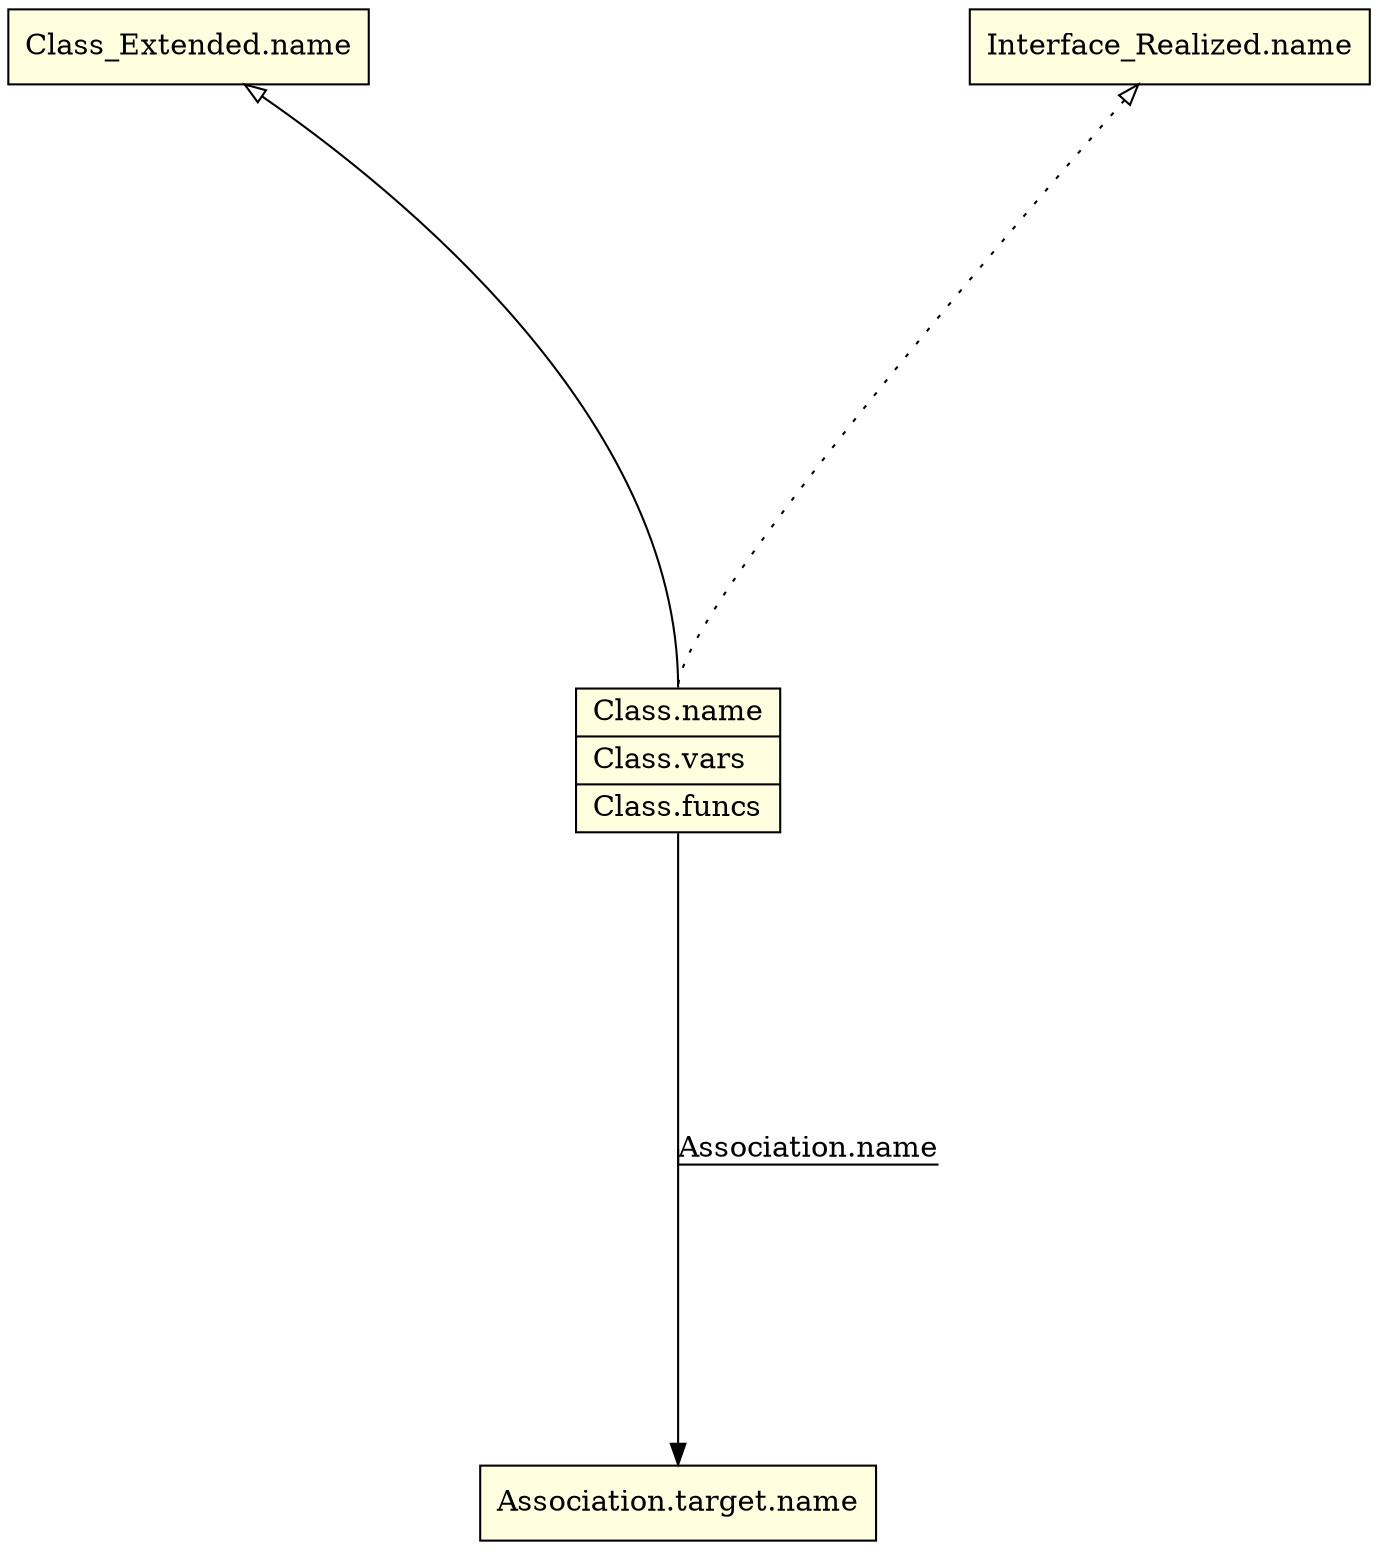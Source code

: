 digraph "Class Diagram" {
	nodesep=4;
	ranksep=4;
	ordering=out;
	splines=spline;

	subgraph one {
		label="A Class Diagram";
		// labelloc=t;

		// <GRAPHER>
		//   <GRAPHER-CLASS>
		node [shape=record, style=filled, fillcolor="lightyellow"];
		// From SourceFileName
		"Class.name" [label="{Class.name\l|Class.vars\l|Class.funcs\l}"];
		//   </GRAPHER-CLASS>

		//   <GRAPHER-EXTENDS>
		edge [dir=back, arrowtail=empty, headport=n, style=filled];
		// From SourceFileName
		"Class_Extended.name" -> "Class.name";
		//   </GRAPHER-EXTENDS>

		//   <GRAPHER-REALIZES>
		edge [dir=back, arrowtail=empty, headport=n, style=dotted];
		// From SourceFileName
		"Interface_Realized.name" -> "Class.name";
		//   </GRAPHER-REALIZES>

		//   <GRAPHER-ASSOC>
		edge [dir=normal, arrowtail=vee, decorate="true", style=filled];
		// From SourceFileName
		"Class.name" -> "Association.target.name" [label="Association.name"];
		//   </GRAPHER-ASSOC>
		// </GRAPHER>
	}
}

